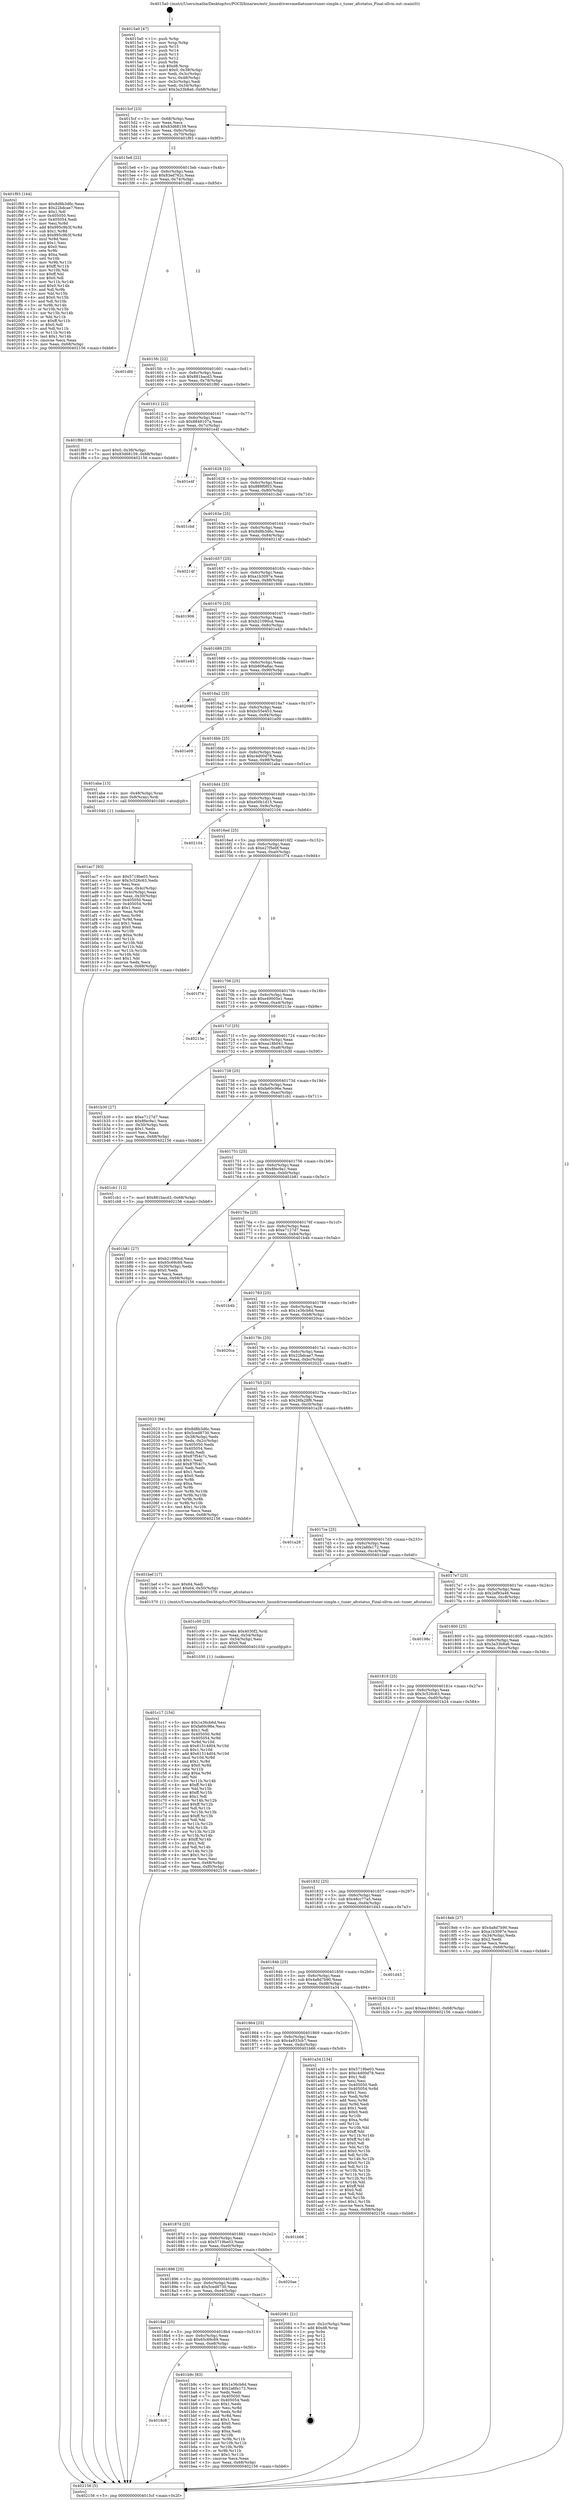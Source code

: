 digraph "0x4015a0" {
  label = "0x4015a0 (/mnt/c/Users/mathe/Desktop/tcc/POCII/binaries/extr_linuxdriversmediatunerstuner-simple.c_tuner_afcstatus_Final-ollvm.out::main(0))"
  labelloc = "t"
  node[shape=record]

  Entry [label="",width=0.3,height=0.3,shape=circle,fillcolor=black,style=filled]
  "0x4015cf" [label="{
     0x4015cf [23]\l
     | [instrs]\l
     &nbsp;&nbsp;0x4015cf \<+3\>: mov -0x68(%rbp),%eax\l
     &nbsp;&nbsp;0x4015d2 \<+2\>: mov %eax,%ecx\l
     &nbsp;&nbsp;0x4015d4 \<+6\>: sub $0x83d68159,%ecx\l
     &nbsp;&nbsp;0x4015da \<+3\>: mov %eax,-0x6c(%rbp)\l
     &nbsp;&nbsp;0x4015dd \<+3\>: mov %ecx,-0x70(%rbp)\l
     &nbsp;&nbsp;0x4015e0 \<+6\>: je 0000000000401f93 \<main+0x9f3\>\l
  }"]
  "0x401f93" [label="{
     0x401f93 [144]\l
     | [instrs]\l
     &nbsp;&nbsp;0x401f93 \<+5\>: mov $0x8d8b3d6c,%eax\l
     &nbsp;&nbsp;0x401f98 \<+5\>: mov $0x22bdcae7,%ecx\l
     &nbsp;&nbsp;0x401f9d \<+2\>: mov $0x1,%dl\l
     &nbsp;&nbsp;0x401f9f \<+7\>: mov 0x405050,%esi\l
     &nbsp;&nbsp;0x401fa6 \<+7\>: mov 0x405054,%edi\l
     &nbsp;&nbsp;0x401fad \<+3\>: mov %esi,%r8d\l
     &nbsp;&nbsp;0x401fb0 \<+7\>: add $0x995c9b3f,%r8d\l
     &nbsp;&nbsp;0x401fb7 \<+4\>: sub $0x1,%r8d\l
     &nbsp;&nbsp;0x401fbb \<+7\>: sub $0x995c9b3f,%r8d\l
     &nbsp;&nbsp;0x401fc2 \<+4\>: imul %r8d,%esi\l
     &nbsp;&nbsp;0x401fc6 \<+3\>: and $0x1,%esi\l
     &nbsp;&nbsp;0x401fc9 \<+3\>: cmp $0x0,%esi\l
     &nbsp;&nbsp;0x401fcc \<+4\>: sete %r9b\l
     &nbsp;&nbsp;0x401fd0 \<+3\>: cmp $0xa,%edi\l
     &nbsp;&nbsp;0x401fd3 \<+4\>: setl %r10b\l
     &nbsp;&nbsp;0x401fd7 \<+3\>: mov %r9b,%r11b\l
     &nbsp;&nbsp;0x401fda \<+4\>: xor $0xff,%r11b\l
     &nbsp;&nbsp;0x401fde \<+3\>: mov %r10b,%bl\l
     &nbsp;&nbsp;0x401fe1 \<+3\>: xor $0xff,%bl\l
     &nbsp;&nbsp;0x401fe4 \<+3\>: xor $0x0,%dl\l
     &nbsp;&nbsp;0x401fe7 \<+3\>: mov %r11b,%r14b\l
     &nbsp;&nbsp;0x401fea \<+4\>: and $0x0,%r14b\l
     &nbsp;&nbsp;0x401fee \<+3\>: and %dl,%r9b\l
     &nbsp;&nbsp;0x401ff1 \<+3\>: mov %bl,%r15b\l
     &nbsp;&nbsp;0x401ff4 \<+4\>: and $0x0,%r15b\l
     &nbsp;&nbsp;0x401ff8 \<+3\>: and %dl,%r10b\l
     &nbsp;&nbsp;0x401ffb \<+3\>: or %r9b,%r14b\l
     &nbsp;&nbsp;0x401ffe \<+3\>: or %r10b,%r15b\l
     &nbsp;&nbsp;0x402001 \<+3\>: xor %r15b,%r14b\l
     &nbsp;&nbsp;0x402004 \<+3\>: or %bl,%r11b\l
     &nbsp;&nbsp;0x402007 \<+4\>: xor $0xff,%r11b\l
     &nbsp;&nbsp;0x40200b \<+3\>: or $0x0,%dl\l
     &nbsp;&nbsp;0x40200e \<+3\>: and %dl,%r11b\l
     &nbsp;&nbsp;0x402011 \<+3\>: or %r11b,%r14b\l
     &nbsp;&nbsp;0x402014 \<+4\>: test $0x1,%r14b\l
     &nbsp;&nbsp;0x402018 \<+3\>: cmovne %ecx,%eax\l
     &nbsp;&nbsp;0x40201b \<+3\>: mov %eax,-0x68(%rbp)\l
     &nbsp;&nbsp;0x40201e \<+5\>: jmp 0000000000402156 \<main+0xbb6\>\l
  }"]
  "0x4015e6" [label="{
     0x4015e6 [22]\l
     | [instrs]\l
     &nbsp;&nbsp;0x4015e6 \<+5\>: jmp 00000000004015eb \<main+0x4b\>\l
     &nbsp;&nbsp;0x4015eb \<+3\>: mov -0x6c(%rbp),%eax\l
     &nbsp;&nbsp;0x4015ee \<+5\>: sub $0x83ed762c,%eax\l
     &nbsp;&nbsp;0x4015f3 \<+3\>: mov %eax,-0x74(%rbp)\l
     &nbsp;&nbsp;0x4015f6 \<+6\>: je 0000000000401dfd \<main+0x85d\>\l
  }"]
  Exit [label="",width=0.3,height=0.3,shape=circle,fillcolor=black,style=filled,peripheries=2]
  "0x401dfd" [label="{
     0x401dfd\l
  }", style=dashed]
  "0x4015fc" [label="{
     0x4015fc [22]\l
     | [instrs]\l
     &nbsp;&nbsp;0x4015fc \<+5\>: jmp 0000000000401601 \<main+0x61\>\l
     &nbsp;&nbsp;0x401601 \<+3\>: mov -0x6c(%rbp),%eax\l
     &nbsp;&nbsp;0x401604 \<+5\>: sub $0x881bacd3,%eax\l
     &nbsp;&nbsp;0x401609 \<+3\>: mov %eax,-0x78(%rbp)\l
     &nbsp;&nbsp;0x40160c \<+6\>: je 0000000000401f80 \<main+0x9e0\>\l
  }"]
  "0x401c17" [label="{
     0x401c17 [154]\l
     | [instrs]\l
     &nbsp;&nbsp;0x401c17 \<+5\>: mov $0x1e36cb6d,%esi\l
     &nbsp;&nbsp;0x401c1c \<+5\>: mov $0xfa60c96e,%ecx\l
     &nbsp;&nbsp;0x401c21 \<+2\>: mov $0x1,%dl\l
     &nbsp;&nbsp;0x401c23 \<+8\>: mov 0x405050,%r8d\l
     &nbsp;&nbsp;0x401c2b \<+8\>: mov 0x405054,%r9d\l
     &nbsp;&nbsp;0x401c33 \<+3\>: mov %r8d,%r10d\l
     &nbsp;&nbsp;0x401c36 \<+7\>: sub $0x61514d04,%r10d\l
     &nbsp;&nbsp;0x401c3d \<+4\>: sub $0x1,%r10d\l
     &nbsp;&nbsp;0x401c41 \<+7\>: add $0x61514d04,%r10d\l
     &nbsp;&nbsp;0x401c48 \<+4\>: imul %r10d,%r8d\l
     &nbsp;&nbsp;0x401c4c \<+4\>: and $0x1,%r8d\l
     &nbsp;&nbsp;0x401c50 \<+4\>: cmp $0x0,%r8d\l
     &nbsp;&nbsp;0x401c54 \<+4\>: sete %r11b\l
     &nbsp;&nbsp;0x401c58 \<+4\>: cmp $0xa,%r9d\l
     &nbsp;&nbsp;0x401c5c \<+3\>: setl %bl\l
     &nbsp;&nbsp;0x401c5f \<+3\>: mov %r11b,%r14b\l
     &nbsp;&nbsp;0x401c62 \<+4\>: xor $0xff,%r14b\l
     &nbsp;&nbsp;0x401c66 \<+3\>: mov %bl,%r15b\l
     &nbsp;&nbsp;0x401c69 \<+4\>: xor $0xff,%r15b\l
     &nbsp;&nbsp;0x401c6d \<+3\>: xor $0x1,%dl\l
     &nbsp;&nbsp;0x401c70 \<+3\>: mov %r14b,%r12b\l
     &nbsp;&nbsp;0x401c73 \<+4\>: and $0xff,%r12b\l
     &nbsp;&nbsp;0x401c77 \<+3\>: and %dl,%r11b\l
     &nbsp;&nbsp;0x401c7a \<+3\>: mov %r15b,%r13b\l
     &nbsp;&nbsp;0x401c7d \<+4\>: and $0xff,%r13b\l
     &nbsp;&nbsp;0x401c81 \<+2\>: and %dl,%bl\l
     &nbsp;&nbsp;0x401c83 \<+3\>: or %r11b,%r12b\l
     &nbsp;&nbsp;0x401c86 \<+3\>: or %bl,%r13b\l
     &nbsp;&nbsp;0x401c89 \<+3\>: xor %r13b,%r12b\l
     &nbsp;&nbsp;0x401c8c \<+3\>: or %r15b,%r14b\l
     &nbsp;&nbsp;0x401c8f \<+4\>: xor $0xff,%r14b\l
     &nbsp;&nbsp;0x401c93 \<+3\>: or $0x1,%dl\l
     &nbsp;&nbsp;0x401c96 \<+3\>: and %dl,%r14b\l
     &nbsp;&nbsp;0x401c99 \<+3\>: or %r14b,%r12b\l
     &nbsp;&nbsp;0x401c9c \<+4\>: test $0x1,%r12b\l
     &nbsp;&nbsp;0x401ca0 \<+3\>: cmovne %ecx,%esi\l
     &nbsp;&nbsp;0x401ca3 \<+3\>: mov %esi,-0x68(%rbp)\l
     &nbsp;&nbsp;0x401ca6 \<+6\>: mov %eax,-0xf0(%rbp)\l
     &nbsp;&nbsp;0x401cac \<+5\>: jmp 0000000000402156 \<main+0xbb6\>\l
  }"]
  "0x401f80" [label="{
     0x401f80 [19]\l
     | [instrs]\l
     &nbsp;&nbsp;0x401f80 \<+7\>: movl $0x0,-0x38(%rbp)\l
     &nbsp;&nbsp;0x401f87 \<+7\>: movl $0x83d68159,-0x68(%rbp)\l
     &nbsp;&nbsp;0x401f8e \<+5\>: jmp 0000000000402156 \<main+0xbb6\>\l
  }"]
  "0x401612" [label="{
     0x401612 [22]\l
     | [instrs]\l
     &nbsp;&nbsp;0x401612 \<+5\>: jmp 0000000000401617 \<main+0x77\>\l
     &nbsp;&nbsp;0x401617 \<+3\>: mov -0x6c(%rbp),%eax\l
     &nbsp;&nbsp;0x40161a \<+5\>: sub $0x8848107a,%eax\l
     &nbsp;&nbsp;0x40161f \<+3\>: mov %eax,-0x7c(%rbp)\l
     &nbsp;&nbsp;0x401622 \<+6\>: je 0000000000401e4f \<main+0x8af\>\l
  }"]
  "0x401c00" [label="{
     0x401c00 [23]\l
     | [instrs]\l
     &nbsp;&nbsp;0x401c00 \<+10\>: movabs $0x4030f2,%rdi\l
     &nbsp;&nbsp;0x401c0a \<+3\>: mov %eax,-0x54(%rbp)\l
     &nbsp;&nbsp;0x401c0d \<+3\>: mov -0x54(%rbp),%esi\l
     &nbsp;&nbsp;0x401c10 \<+2\>: mov $0x0,%al\l
     &nbsp;&nbsp;0x401c12 \<+5\>: call 0000000000401030 \<printf@plt\>\l
     | [calls]\l
     &nbsp;&nbsp;0x401030 \{1\} (unknown)\l
  }"]
  "0x401e4f" [label="{
     0x401e4f\l
  }", style=dashed]
  "0x401628" [label="{
     0x401628 [22]\l
     | [instrs]\l
     &nbsp;&nbsp;0x401628 \<+5\>: jmp 000000000040162d \<main+0x8d\>\l
     &nbsp;&nbsp;0x40162d \<+3\>: mov -0x6c(%rbp),%eax\l
     &nbsp;&nbsp;0x401630 \<+5\>: sub $0x889f0f03,%eax\l
     &nbsp;&nbsp;0x401635 \<+3\>: mov %eax,-0x80(%rbp)\l
     &nbsp;&nbsp;0x401638 \<+6\>: je 0000000000401cbd \<main+0x71d\>\l
  }"]
  "0x4018c8" [label="{
     0x4018c8\l
  }", style=dashed]
  "0x401cbd" [label="{
     0x401cbd\l
  }", style=dashed]
  "0x40163e" [label="{
     0x40163e [25]\l
     | [instrs]\l
     &nbsp;&nbsp;0x40163e \<+5\>: jmp 0000000000401643 \<main+0xa3\>\l
     &nbsp;&nbsp;0x401643 \<+3\>: mov -0x6c(%rbp),%eax\l
     &nbsp;&nbsp;0x401646 \<+5\>: sub $0x8d8b3d6c,%eax\l
     &nbsp;&nbsp;0x40164b \<+6\>: mov %eax,-0x84(%rbp)\l
     &nbsp;&nbsp;0x401651 \<+6\>: je 000000000040214f \<main+0xbaf\>\l
  }"]
  "0x401b9c" [label="{
     0x401b9c [83]\l
     | [instrs]\l
     &nbsp;&nbsp;0x401b9c \<+5\>: mov $0x1e36cb6d,%eax\l
     &nbsp;&nbsp;0x401ba1 \<+5\>: mov $0x2a6fa172,%ecx\l
     &nbsp;&nbsp;0x401ba6 \<+2\>: xor %edx,%edx\l
     &nbsp;&nbsp;0x401ba8 \<+7\>: mov 0x405050,%esi\l
     &nbsp;&nbsp;0x401baf \<+7\>: mov 0x405054,%edi\l
     &nbsp;&nbsp;0x401bb6 \<+3\>: sub $0x1,%edx\l
     &nbsp;&nbsp;0x401bb9 \<+3\>: mov %esi,%r8d\l
     &nbsp;&nbsp;0x401bbc \<+3\>: add %edx,%r8d\l
     &nbsp;&nbsp;0x401bbf \<+4\>: imul %r8d,%esi\l
     &nbsp;&nbsp;0x401bc3 \<+3\>: and $0x1,%esi\l
     &nbsp;&nbsp;0x401bc6 \<+3\>: cmp $0x0,%esi\l
     &nbsp;&nbsp;0x401bc9 \<+4\>: sete %r9b\l
     &nbsp;&nbsp;0x401bcd \<+3\>: cmp $0xa,%edi\l
     &nbsp;&nbsp;0x401bd0 \<+4\>: setl %r10b\l
     &nbsp;&nbsp;0x401bd4 \<+3\>: mov %r9b,%r11b\l
     &nbsp;&nbsp;0x401bd7 \<+3\>: and %r10b,%r11b\l
     &nbsp;&nbsp;0x401bda \<+3\>: xor %r10b,%r9b\l
     &nbsp;&nbsp;0x401bdd \<+3\>: or %r9b,%r11b\l
     &nbsp;&nbsp;0x401be0 \<+4\>: test $0x1,%r11b\l
     &nbsp;&nbsp;0x401be4 \<+3\>: cmovne %ecx,%eax\l
     &nbsp;&nbsp;0x401be7 \<+3\>: mov %eax,-0x68(%rbp)\l
     &nbsp;&nbsp;0x401bea \<+5\>: jmp 0000000000402156 \<main+0xbb6\>\l
  }"]
  "0x40214f" [label="{
     0x40214f\l
  }", style=dashed]
  "0x401657" [label="{
     0x401657 [25]\l
     | [instrs]\l
     &nbsp;&nbsp;0x401657 \<+5\>: jmp 000000000040165c \<main+0xbc\>\l
     &nbsp;&nbsp;0x40165c \<+3\>: mov -0x6c(%rbp),%eax\l
     &nbsp;&nbsp;0x40165f \<+5\>: sub $0xa1b3097e,%eax\l
     &nbsp;&nbsp;0x401664 \<+6\>: mov %eax,-0x88(%rbp)\l
     &nbsp;&nbsp;0x40166a \<+6\>: je 0000000000401906 \<main+0x366\>\l
  }"]
  "0x4018af" [label="{
     0x4018af [25]\l
     | [instrs]\l
     &nbsp;&nbsp;0x4018af \<+5\>: jmp 00000000004018b4 \<main+0x314\>\l
     &nbsp;&nbsp;0x4018b4 \<+3\>: mov -0x6c(%rbp),%eax\l
     &nbsp;&nbsp;0x4018b7 \<+5\>: sub $0x65c69c69,%eax\l
     &nbsp;&nbsp;0x4018bc \<+6\>: mov %eax,-0xe8(%rbp)\l
     &nbsp;&nbsp;0x4018c2 \<+6\>: je 0000000000401b9c \<main+0x5fc\>\l
  }"]
  "0x401906" [label="{
     0x401906\l
  }", style=dashed]
  "0x401670" [label="{
     0x401670 [25]\l
     | [instrs]\l
     &nbsp;&nbsp;0x401670 \<+5\>: jmp 0000000000401675 \<main+0xd5\>\l
     &nbsp;&nbsp;0x401675 \<+3\>: mov -0x6c(%rbp),%eax\l
     &nbsp;&nbsp;0x401678 \<+5\>: sub $0xb21090cd,%eax\l
     &nbsp;&nbsp;0x40167d \<+6\>: mov %eax,-0x8c(%rbp)\l
     &nbsp;&nbsp;0x401683 \<+6\>: je 0000000000401e43 \<main+0x8a3\>\l
  }"]
  "0x402081" [label="{
     0x402081 [21]\l
     | [instrs]\l
     &nbsp;&nbsp;0x402081 \<+3\>: mov -0x2c(%rbp),%eax\l
     &nbsp;&nbsp;0x402084 \<+7\>: add $0xd8,%rsp\l
     &nbsp;&nbsp;0x40208b \<+1\>: pop %rbx\l
     &nbsp;&nbsp;0x40208c \<+2\>: pop %r12\l
     &nbsp;&nbsp;0x40208e \<+2\>: pop %r13\l
     &nbsp;&nbsp;0x402090 \<+2\>: pop %r14\l
     &nbsp;&nbsp;0x402092 \<+2\>: pop %r15\l
     &nbsp;&nbsp;0x402094 \<+1\>: pop %rbp\l
     &nbsp;&nbsp;0x402095 \<+1\>: ret\l
  }"]
  "0x401e43" [label="{
     0x401e43\l
  }", style=dashed]
  "0x401689" [label="{
     0x401689 [25]\l
     | [instrs]\l
     &nbsp;&nbsp;0x401689 \<+5\>: jmp 000000000040168e \<main+0xee\>\l
     &nbsp;&nbsp;0x40168e \<+3\>: mov -0x6c(%rbp),%eax\l
     &nbsp;&nbsp;0x401691 \<+5\>: sub $0xb606a8ac,%eax\l
     &nbsp;&nbsp;0x401696 \<+6\>: mov %eax,-0x90(%rbp)\l
     &nbsp;&nbsp;0x40169c \<+6\>: je 0000000000402096 \<main+0xaf6\>\l
  }"]
  "0x401896" [label="{
     0x401896 [25]\l
     | [instrs]\l
     &nbsp;&nbsp;0x401896 \<+5\>: jmp 000000000040189b \<main+0x2fb\>\l
     &nbsp;&nbsp;0x40189b \<+3\>: mov -0x6c(%rbp),%eax\l
     &nbsp;&nbsp;0x40189e \<+5\>: sub $0x5ced8730,%eax\l
     &nbsp;&nbsp;0x4018a3 \<+6\>: mov %eax,-0xe4(%rbp)\l
     &nbsp;&nbsp;0x4018a9 \<+6\>: je 0000000000402081 \<main+0xae1\>\l
  }"]
  "0x402096" [label="{
     0x402096\l
  }", style=dashed]
  "0x4016a2" [label="{
     0x4016a2 [25]\l
     | [instrs]\l
     &nbsp;&nbsp;0x4016a2 \<+5\>: jmp 00000000004016a7 \<main+0x107\>\l
     &nbsp;&nbsp;0x4016a7 \<+3\>: mov -0x6c(%rbp),%eax\l
     &nbsp;&nbsp;0x4016aa \<+5\>: sub $0xbc55e453,%eax\l
     &nbsp;&nbsp;0x4016af \<+6\>: mov %eax,-0x94(%rbp)\l
     &nbsp;&nbsp;0x4016b5 \<+6\>: je 0000000000401e09 \<main+0x869\>\l
  }"]
  "0x4020ae" [label="{
     0x4020ae\l
  }", style=dashed]
  "0x401e09" [label="{
     0x401e09\l
  }", style=dashed]
  "0x4016bb" [label="{
     0x4016bb [25]\l
     | [instrs]\l
     &nbsp;&nbsp;0x4016bb \<+5\>: jmp 00000000004016c0 \<main+0x120\>\l
     &nbsp;&nbsp;0x4016c0 \<+3\>: mov -0x6c(%rbp),%eax\l
     &nbsp;&nbsp;0x4016c3 \<+5\>: sub $0xc4d00d78,%eax\l
     &nbsp;&nbsp;0x4016c8 \<+6\>: mov %eax,-0x98(%rbp)\l
     &nbsp;&nbsp;0x4016ce \<+6\>: je 0000000000401aba \<main+0x51a\>\l
  }"]
  "0x40187d" [label="{
     0x40187d [25]\l
     | [instrs]\l
     &nbsp;&nbsp;0x40187d \<+5\>: jmp 0000000000401882 \<main+0x2e2\>\l
     &nbsp;&nbsp;0x401882 \<+3\>: mov -0x6c(%rbp),%eax\l
     &nbsp;&nbsp;0x401885 \<+5\>: sub $0x5719be03,%eax\l
     &nbsp;&nbsp;0x40188a \<+6\>: mov %eax,-0xe0(%rbp)\l
     &nbsp;&nbsp;0x401890 \<+6\>: je 00000000004020ae \<main+0xb0e\>\l
  }"]
  "0x401aba" [label="{
     0x401aba [13]\l
     | [instrs]\l
     &nbsp;&nbsp;0x401aba \<+4\>: mov -0x48(%rbp),%rax\l
     &nbsp;&nbsp;0x401abe \<+4\>: mov 0x8(%rax),%rdi\l
     &nbsp;&nbsp;0x401ac2 \<+5\>: call 0000000000401040 \<atoi@plt\>\l
     | [calls]\l
     &nbsp;&nbsp;0x401040 \{1\} (unknown)\l
  }"]
  "0x4016d4" [label="{
     0x4016d4 [25]\l
     | [instrs]\l
     &nbsp;&nbsp;0x4016d4 \<+5\>: jmp 00000000004016d9 \<main+0x139\>\l
     &nbsp;&nbsp;0x4016d9 \<+3\>: mov -0x6c(%rbp),%eax\l
     &nbsp;&nbsp;0x4016dc \<+5\>: sub $0xe00b1d15,%eax\l
     &nbsp;&nbsp;0x4016e1 \<+6\>: mov %eax,-0x9c(%rbp)\l
     &nbsp;&nbsp;0x4016e7 \<+6\>: je 0000000000402104 \<main+0xb64\>\l
  }"]
  "0x401b66" [label="{
     0x401b66\l
  }", style=dashed]
  "0x402104" [label="{
     0x402104\l
  }", style=dashed]
  "0x4016ed" [label="{
     0x4016ed [25]\l
     | [instrs]\l
     &nbsp;&nbsp;0x4016ed \<+5\>: jmp 00000000004016f2 \<main+0x152\>\l
     &nbsp;&nbsp;0x4016f2 \<+3\>: mov -0x6c(%rbp),%eax\l
     &nbsp;&nbsp;0x4016f5 \<+5\>: sub $0xe27f5e0f,%eax\l
     &nbsp;&nbsp;0x4016fa \<+6\>: mov %eax,-0xa0(%rbp)\l
     &nbsp;&nbsp;0x401700 \<+6\>: je 0000000000401f74 \<main+0x9d4\>\l
  }"]
  "0x401ac7" [label="{
     0x401ac7 [93]\l
     | [instrs]\l
     &nbsp;&nbsp;0x401ac7 \<+5\>: mov $0x5719be03,%ecx\l
     &nbsp;&nbsp;0x401acc \<+5\>: mov $0x3c526c63,%edx\l
     &nbsp;&nbsp;0x401ad1 \<+2\>: xor %esi,%esi\l
     &nbsp;&nbsp;0x401ad3 \<+3\>: mov %eax,-0x4c(%rbp)\l
     &nbsp;&nbsp;0x401ad6 \<+3\>: mov -0x4c(%rbp),%eax\l
     &nbsp;&nbsp;0x401ad9 \<+3\>: mov %eax,-0x30(%rbp)\l
     &nbsp;&nbsp;0x401adc \<+7\>: mov 0x405050,%eax\l
     &nbsp;&nbsp;0x401ae3 \<+8\>: mov 0x405054,%r8d\l
     &nbsp;&nbsp;0x401aeb \<+3\>: sub $0x1,%esi\l
     &nbsp;&nbsp;0x401aee \<+3\>: mov %eax,%r9d\l
     &nbsp;&nbsp;0x401af1 \<+3\>: add %esi,%r9d\l
     &nbsp;&nbsp;0x401af4 \<+4\>: imul %r9d,%eax\l
     &nbsp;&nbsp;0x401af8 \<+3\>: and $0x1,%eax\l
     &nbsp;&nbsp;0x401afb \<+3\>: cmp $0x0,%eax\l
     &nbsp;&nbsp;0x401afe \<+4\>: sete %r10b\l
     &nbsp;&nbsp;0x401b02 \<+4\>: cmp $0xa,%r8d\l
     &nbsp;&nbsp;0x401b06 \<+4\>: setl %r11b\l
     &nbsp;&nbsp;0x401b0a \<+3\>: mov %r10b,%bl\l
     &nbsp;&nbsp;0x401b0d \<+3\>: and %r11b,%bl\l
     &nbsp;&nbsp;0x401b10 \<+3\>: xor %r11b,%r10b\l
     &nbsp;&nbsp;0x401b13 \<+3\>: or %r10b,%bl\l
     &nbsp;&nbsp;0x401b16 \<+3\>: test $0x1,%bl\l
     &nbsp;&nbsp;0x401b19 \<+3\>: cmovne %edx,%ecx\l
     &nbsp;&nbsp;0x401b1c \<+3\>: mov %ecx,-0x68(%rbp)\l
     &nbsp;&nbsp;0x401b1f \<+5\>: jmp 0000000000402156 \<main+0xbb6\>\l
  }"]
  "0x401f74" [label="{
     0x401f74\l
  }", style=dashed]
  "0x401706" [label="{
     0x401706 [25]\l
     | [instrs]\l
     &nbsp;&nbsp;0x401706 \<+5\>: jmp 000000000040170b \<main+0x16b\>\l
     &nbsp;&nbsp;0x40170b \<+3\>: mov -0x6c(%rbp),%eax\l
     &nbsp;&nbsp;0x40170e \<+5\>: sub $0xe49005e1,%eax\l
     &nbsp;&nbsp;0x401713 \<+6\>: mov %eax,-0xa4(%rbp)\l
     &nbsp;&nbsp;0x401719 \<+6\>: je 000000000040213e \<main+0xb9e\>\l
  }"]
  "0x401864" [label="{
     0x401864 [25]\l
     | [instrs]\l
     &nbsp;&nbsp;0x401864 \<+5\>: jmp 0000000000401869 \<main+0x2c9\>\l
     &nbsp;&nbsp;0x401869 \<+3\>: mov -0x6c(%rbp),%eax\l
     &nbsp;&nbsp;0x40186c \<+5\>: sub $0x4a933cb7,%eax\l
     &nbsp;&nbsp;0x401871 \<+6\>: mov %eax,-0xdc(%rbp)\l
     &nbsp;&nbsp;0x401877 \<+6\>: je 0000000000401b66 \<main+0x5c6\>\l
  }"]
  "0x40213e" [label="{
     0x40213e\l
  }", style=dashed]
  "0x40171f" [label="{
     0x40171f [25]\l
     | [instrs]\l
     &nbsp;&nbsp;0x40171f \<+5\>: jmp 0000000000401724 \<main+0x184\>\l
     &nbsp;&nbsp;0x401724 \<+3\>: mov -0x6c(%rbp),%eax\l
     &nbsp;&nbsp;0x401727 \<+5\>: sub $0xea18b041,%eax\l
     &nbsp;&nbsp;0x40172c \<+6\>: mov %eax,-0xa8(%rbp)\l
     &nbsp;&nbsp;0x401732 \<+6\>: je 0000000000401b30 \<main+0x590\>\l
  }"]
  "0x401a34" [label="{
     0x401a34 [134]\l
     | [instrs]\l
     &nbsp;&nbsp;0x401a34 \<+5\>: mov $0x5719be03,%eax\l
     &nbsp;&nbsp;0x401a39 \<+5\>: mov $0xc4d00d78,%ecx\l
     &nbsp;&nbsp;0x401a3e \<+2\>: mov $0x1,%dl\l
     &nbsp;&nbsp;0x401a40 \<+2\>: xor %esi,%esi\l
     &nbsp;&nbsp;0x401a42 \<+7\>: mov 0x405050,%edi\l
     &nbsp;&nbsp;0x401a49 \<+8\>: mov 0x405054,%r8d\l
     &nbsp;&nbsp;0x401a51 \<+3\>: sub $0x1,%esi\l
     &nbsp;&nbsp;0x401a54 \<+3\>: mov %edi,%r9d\l
     &nbsp;&nbsp;0x401a57 \<+3\>: add %esi,%r9d\l
     &nbsp;&nbsp;0x401a5a \<+4\>: imul %r9d,%edi\l
     &nbsp;&nbsp;0x401a5e \<+3\>: and $0x1,%edi\l
     &nbsp;&nbsp;0x401a61 \<+3\>: cmp $0x0,%edi\l
     &nbsp;&nbsp;0x401a64 \<+4\>: sete %r10b\l
     &nbsp;&nbsp;0x401a68 \<+4\>: cmp $0xa,%r8d\l
     &nbsp;&nbsp;0x401a6c \<+4\>: setl %r11b\l
     &nbsp;&nbsp;0x401a70 \<+3\>: mov %r10b,%bl\l
     &nbsp;&nbsp;0x401a73 \<+3\>: xor $0xff,%bl\l
     &nbsp;&nbsp;0x401a76 \<+3\>: mov %r11b,%r14b\l
     &nbsp;&nbsp;0x401a79 \<+4\>: xor $0xff,%r14b\l
     &nbsp;&nbsp;0x401a7d \<+3\>: xor $0x0,%dl\l
     &nbsp;&nbsp;0x401a80 \<+3\>: mov %bl,%r15b\l
     &nbsp;&nbsp;0x401a83 \<+4\>: and $0x0,%r15b\l
     &nbsp;&nbsp;0x401a87 \<+3\>: and %dl,%r10b\l
     &nbsp;&nbsp;0x401a8a \<+3\>: mov %r14b,%r12b\l
     &nbsp;&nbsp;0x401a8d \<+4\>: and $0x0,%r12b\l
     &nbsp;&nbsp;0x401a91 \<+3\>: and %dl,%r11b\l
     &nbsp;&nbsp;0x401a94 \<+3\>: or %r10b,%r15b\l
     &nbsp;&nbsp;0x401a97 \<+3\>: or %r11b,%r12b\l
     &nbsp;&nbsp;0x401a9a \<+3\>: xor %r12b,%r15b\l
     &nbsp;&nbsp;0x401a9d \<+3\>: or %r14b,%bl\l
     &nbsp;&nbsp;0x401aa0 \<+3\>: xor $0xff,%bl\l
     &nbsp;&nbsp;0x401aa3 \<+3\>: or $0x0,%dl\l
     &nbsp;&nbsp;0x401aa6 \<+2\>: and %dl,%bl\l
     &nbsp;&nbsp;0x401aa8 \<+3\>: or %bl,%r15b\l
     &nbsp;&nbsp;0x401aab \<+4\>: test $0x1,%r15b\l
     &nbsp;&nbsp;0x401aaf \<+3\>: cmovne %ecx,%eax\l
     &nbsp;&nbsp;0x401ab2 \<+3\>: mov %eax,-0x68(%rbp)\l
     &nbsp;&nbsp;0x401ab5 \<+5\>: jmp 0000000000402156 \<main+0xbb6\>\l
  }"]
  "0x401b30" [label="{
     0x401b30 [27]\l
     | [instrs]\l
     &nbsp;&nbsp;0x401b30 \<+5\>: mov $0xe7127d7,%eax\l
     &nbsp;&nbsp;0x401b35 \<+5\>: mov $0x8fec9a1,%ecx\l
     &nbsp;&nbsp;0x401b3a \<+3\>: mov -0x30(%rbp),%edx\l
     &nbsp;&nbsp;0x401b3d \<+3\>: cmp $0x1,%edx\l
     &nbsp;&nbsp;0x401b40 \<+3\>: cmovl %ecx,%eax\l
     &nbsp;&nbsp;0x401b43 \<+3\>: mov %eax,-0x68(%rbp)\l
     &nbsp;&nbsp;0x401b46 \<+5\>: jmp 0000000000402156 \<main+0xbb6\>\l
  }"]
  "0x401738" [label="{
     0x401738 [25]\l
     | [instrs]\l
     &nbsp;&nbsp;0x401738 \<+5\>: jmp 000000000040173d \<main+0x19d\>\l
     &nbsp;&nbsp;0x40173d \<+3\>: mov -0x6c(%rbp),%eax\l
     &nbsp;&nbsp;0x401740 \<+5\>: sub $0xfa60c96e,%eax\l
     &nbsp;&nbsp;0x401745 \<+6\>: mov %eax,-0xac(%rbp)\l
     &nbsp;&nbsp;0x40174b \<+6\>: je 0000000000401cb1 \<main+0x711\>\l
  }"]
  "0x40184b" [label="{
     0x40184b [25]\l
     | [instrs]\l
     &nbsp;&nbsp;0x40184b \<+5\>: jmp 0000000000401850 \<main+0x2b0\>\l
     &nbsp;&nbsp;0x401850 \<+3\>: mov -0x6c(%rbp),%eax\l
     &nbsp;&nbsp;0x401853 \<+5\>: sub $0x4a8d7b90,%eax\l
     &nbsp;&nbsp;0x401858 \<+6\>: mov %eax,-0xd8(%rbp)\l
     &nbsp;&nbsp;0x40185e \<+6\>: je 0000000000401a34 \<main+0x494\>\l
  }"]
  "0x401cb1" [label="{
     0x401cb1 [12]\l
     | [instrs]\l
     &nbsp;&nbsp;0x401cb1 \<+7\>: movl $0x881bacd3,-0x68(%rbp)\l
     &nbsp;&nbsp;0x401cb8 \<+5\>: jmp 0000000000402156 \<main+0xbb6\>\l
  }"]
  "0x401751" [label="{
     0x401751 [25]\l
     | [instrs]\l
     &nbsp;&nbsp;0x401751 \<+5\>: jmp 0000000000401756 \<main+0x1b6\>\l
     &nbsp;&nbsp;0x401756 \<+3\>: mov -0x6c(%rbp),%eax\l
     &nbsp;&nbsp;0x401759 \<+5\>: sub $0x8fec9a1,%eax\l
     &nbsp;&nbsp;0x40175e \<+6\>: mov %eax,-0xb0(%rbp)\l
     &nbsp;&nbsp;0x401764 \<+6\>: je 0000000000401b81 \<main+0x5e1\>\l
  }"]
  "0x401d43" [label="{
     0x401d43\l
  }", style=dashed]
  "0x401b81" [label="{
     0x401b81 [27]\l
     | [instrs]\l
     &nbsp;&nbsp;0x401b81 \<+5\>: mov $0xb21090cd,%eax\l
     &nbsp;&nbsp;0x401b86 \<+5\>: mov $0x65c69c69,%ecx\l
     &nbsp;&nbsp;0x401b8b \<+3\>: mov -0x30(%rbp),%edx\l
     &nbsp;&nbsp;0x401b8e \<+3\>: cmp $0x0,%edx\l
     &nbsp;&nbsp;0x401b91 \<+3\>: cmove %ecx,%eax\l
     &nbsp;&nbsp;0x401b94 \<+3\>: mov %eax,-0x68(%rbp)\l
     &nbsp;&nbsp;0x401b97 \<+5\>: jmp 0000000000402156 \<main+0xbb6\>\l
  }"]
  "0x40176a" [label="{
     0x40176a [25]\l
     | [instrs]\l
     &nbsp;&nbsp;0x40176a \<+5\>: jmp 000000000040176f \<main+0x1cf\>\l
     &nbsp;&nbsp;0x40176f \<+3\>: mov -0x6c(%rbp),%eax\l
     &nbsp;&nbsp;0x401772 \<+5\>: sub $0xe7127d7,%eax\l
     &nbsp;&nbsp;0x401777 \<+6\>: mov %eax,-0xb4(%rbp)\l
     &nbsp;&nbsp;0x40177d \<+6\>: je 0000000000401b4b \<main+0x5ab\>\l
  }"]
  "0x401832" [label="{
     0x401832 [25]\l
     | [instrs]\l
     &nbsp;&nbsp;0x401832 \<+5\>: jmp 0000000000401837 \<main+0x297\>\l
     &nbsp;&nbsp;0x401837 \<+3\>: mov -0x6c(%rbp),%eax\l
     &nbsp;&nbsp;0x40183a \<+5\>: sub $0x48cc77a5,%eax\l
     &nbsp;&nbsp;0x40183f \<+6\>: mov %eax,-0xd4(%rbp)\l
     &nbsp;&nbsp;0x401845 \<+6\>: je 0000000000401d43 \<main+0x7a3\>\l
  }"]
  "0x401b4b" [label="{
     0x401b4b\l
  }", style=dashed]
  "0x401783" [label="{
     0x401783 [25]\l
     | [instrs]\l
     &nbsp;&nbsp;0x401783 \<+5\>: jmp 0000000000401788 \<main+0x1e8\>\l
     &nbsp;&nbsp;0x401788 \<+3\>: mov -0x6c(%rbp),%eax\l
     &nbsp;&nbsp;0x40178b \<+5\>: sub $0x1e36cb6d,%eax\l
     &nbsp;&nbsp;0x401790 \<+6\>: mov %eax,-0xb8(%rbp)\l
     &nbsp;&nbsp;0x401796 \<+6\>: je 00000000004020ca \<main+0xb2a\>\l
  }"]
  "0x401b24" [label="{
     0x401b24 [12]\l
     | [instrs]\l
     &nbsp;&nbsp;0x401b24 \<+7\>: movl $0xea18b041,-0x68(%rbp)\l
     &nbsp;&nbsp;0x401b2b \<+5\>: jmp 0000000000402156 \<main+0xbb6\>\l
  }"]
  "0x4020ca" [label="{
     0x4020ca\l
  }", style=dashed]
  "0x40179c" [label="{
     0x40179c [25]\l
     | [instrs]\l
     &nbsp;&nbsp;0x40179c \<+5\>: jmp 00000000004017a1 \<main+0x201\>\l
     &nbsp;&nbsp;0x4017a1 \<+3\>: mov -0x6c(%rbp),%eax\l
     &nbsp;&nbsp;0x4017a4 \<+5\>: sub $0x22bdcae7,%eax\l
     &nbsp;&nbsp;0x4017a9 \<+6\>: mov %eax,-0xbc(%rbp)\l
     &nbsp;&nbsp;0x4017af \<+6\>: je 0000000000402023 \<main+0xa83\>\l
  }"]
  "0x4015a0" [label="{
     0x4015a0 [47]\l
     | [instrs]\l
     &nbsp;&nbsp;0x4015a0 \<+1\>: push %rbp\l
     &nbsp;&nbsp;0x4015a1 \<+3\>: mov %rsp,%rbp\l
     &nbsp;&nbsp;0x4015a4 \<+2\>: push %r15\l
     &nbsp;&nbsp;0x4015a6 \<+2\>: push %r14\l
     &nbsp;&nbsp;0x4015a8 \<+2\>: push %r13\l
     &nbsp;&nbsp;0x4015aa \<+2\>: push %r12\l
     &nbsp;&nbsp;0x4015ac \<+1\>: push %rbx\l
     &nbsp;&nbsp;0x4015ad \<+7\>: sub $0xd8,%rsp\l
     &nbsp;&nbsp;0x4015b4 \<+7\>: movl $0x0,-0x38(%rbp)\l
     &nbsp;&nbsp;0x4015bb \<+3\>: mov %edi,-0x3c(%rbp)\l
     &nbsp;&nbsp;0x4015be \<+4\>: mov %rsi,-0x48(%rbp)\l
     &nbsp;&nbsp;0x4015c2 \<+3\>: mov -0x3c(%rbp),%edi\l
     &nbsp;&nbsp;0x4015c5 \<+3\>: mov %edi,-0x34(%rbp)\l
     &nbsp;&nbsp;0x4015c8 \<+7\>: movl $0x3a33b8a6,-0x68(%rbp)\l
  }"]
  "0x402023" [label="{
     0x402023 [94]\l
     | [instrs]\l
     &nbsp;&nbsp;0x402023 \<+5\>: mov $0x8d8b3d6c,%eax\l
     &nbsp;&nbsp;0x402028 \<+5\>: mov $0x5ced8730,%ecx\l
     &nbsp;&nbsp;0x40202d \<+3\>: mov -0x38(%rbp),%edx\l
     &nbsp;&nbsp;0x402030 \<+3\>: mov %edx,-0x2c(%rbp)\l
     &nbsp;&nbsp;0x402033 \<+7\>: mov 0x405050,%edx\l
     &nbsp;&nbsp;0x40203a \<+7\>: mov 0x405054,%esi\l
     &nbsp;&nbsp;0x402041 \<+2\>: mov %edx,%edi\l
     &nbsp;&nbsp;0x402043 \<+6\>: sub $0x87f54c7c,%edi\l
     &nbsp;&nbsp;0x402049 \<+3\>: sub $0x1,%edi\l
     &nbsp;&nbsp;0x40204c \<+6\>: add $0x87f54c7c,%edi\l
     &nbsp;&nbsp;0x402052 \<+3\>: imul %edi,%edx\l
     &nbsp;&nbsp;0x402055 \<+3\>: and $0x1,%edx\l
     &nbsp;&nbsp;0x402058 \<+3\>: cmp $0x0,%edx\l
     &nbsp;&nbsp;0x40205b \<+4\>: sete %r8b\l
     &nbsp;&nbsp;0x40205f \<+3\>: cmp $0xa,%esi\l
     &nbsp;&nbsp;0x402062 \<+4\>: setl %r9b\l
     &nbsp;&nbsp;0x402066 \<+3\>: mov %r8b,%r10b\l
     &nbsp;&nbsp;0x402069 \<+3\>: and %r9b,%r10b\l
     &nbsp;&nbsp;0x40206c \<+3\>: xor %r9b,%r8b\l
     &nbsp;&nbsp;0x40206f \<+3\>: or %r8b,%r10b\l
     &nbsp;&nbsp;0x402072 \<+4\>: test $0x1,%r10b\l
     &nbsp;&nbsp;0x402076 \<+3\>: cmovne %ecx,%eax\l
     &nbsp;&nbsp;0x402079 \<+3\>: mov %eax,-0x68(%rbp)\l
     &nbsp;&nbsp;0x40207c \<+5\>: jmp 0000000000402156 \<main+0xbb6\>\l
  }"]
  "0x4017b5" [label="{
     0x4017b5 [25]\l
     | [instrs]\l
     &nbsp;&nbsp;0x4017b5 \<+5\>: jmp 00000000004017ba \<main+0x21a\>\l
     &nbsp;&nbsp;0x4017ba \<+3\>: mov -0x6c(%rbp),%eax\l
     &nbsp;&nbsp;0x4017bd \<+5\>: sub $0x26fa28f6,%eax\l
     &nbsp;&nbsp;0x4017c2 \<+6\>: mov %eax,-0xc0(%rbp)\l
     &nbsp;&nbsp;0x4017c8 \<+6\>: je 0000000000401a28 \<main+0x488\>\l
  }"]
  "0x402156" [label="{
     0x402156 [5]\l
     | [instrs]\l
     &nbsp;&nbsp;0x402156 \<+5\>: jmp 00000000004015cf \<main+0x2f\>\l
  }"]
  "0x401a28" [label="{
     0x401a28\l
  }", style=dashed]
  "0x4017ce" [label="{
     0x4017ce [25]\l
     | [instrs]\l
     &nbsp;&nbsp;0x4017ce \<+5\>: jmp 00000000004017d3 \<main+0x233\>\l
     &nbsp;&nbsp;0x4017d3 \<+3\>: mov -0x6c(%rbp),%eax\l
     &nbsp;&nbsp;0x4017d6 \<+5\>: sub $0x2a6fa172,%eax\l
     &nbsp;&nbsp;0x4017db \<+6\>: mov %eax,-0xc4(%rbp)\l
     &nbsp;&nbsp;0x4017e1 \<+6\>: je 0000000000401bef \<main+0x64f\>\l
  }"]
  "0x401819" [label="{
     0x401819 [25]\l
     | [instrs]\l
     &nbsp;&nbsp;0x401819 \<+5\>: jmp 000000000040181e \<main+0x27e\>\l
     &nbsp;&nbsp;0x40181e \<+3\>: mov -0x6c(%rbp),%eax\l
     &nbsp;&nbsp;0x401821 \<+5\>: sub $0x3c526c63,%eax\l
     &nbsp;&nbsp;0x401826 \<+6\>: mov %eax,-0xd0(%rbp)\l
     &nbsp;&nbsp;0x40182c \<+6\>: je 0000000000401b24 \<main+0x584\>\l
  }"]
  "0x401bef" [label="{
     0x401bef [17]\l
     | [instrs]\l
     &nbsp;&nbsp;0x401bef \<+5\>: mov $0x64,%edi\l
     &nbsp;&nbsp;0x401bf4 \<+7\>: movl $0x64,-0x50(%rbp)\l
     &nbsp;&nbsp;0x401bfb \<+5\>: call 0000000000401570 \<tuner_afcstatus\>\l
     | [calls]\l
     &nbsp;&nbsp;0x401570 \{1\} (/mnt/c/Users/mathe/Desktop/tcc/POCII/binaries/extr_linuxdriversmediatunerstuner-simple.c_tuner_afcstatus_Final-ollvm.out::tuner_afcstatus)\l
  }"]
  "0x4017e7" [label="{
     0x4017e7 [25]\l
     | [instrs]\l
     &nbsp;&nbsp;0x4017e7 \<+5\>: jmp 00000000004017ec \<main+0x24c\>\l
     &nbsp;&nbsp;0x4017ec \<+3\>: mov -0x6c(%rbp),%eax\l
     &nbsp;&nbsp;0x4017ef \<+5\>: sub $0x2ef93a46,%eax\l
     &nbsp;&nbsp;0x4017f4 \<+6\>: mov %eax,-0xc8(%rbp)\l
     &nbsp;&nbsp;0x4017fa \<+6\>: je 000000000040198c \<main+0x3ec\>\l
  }"]
  "0x4018eb" [label="{
     0x4018eb [27]\l
     | [instrs]\l
     &nbsp;&nbsp;0x4018eb \<+5\>: mov $0x4a8d7b90,%eax\l
     &nbsp;&nbsp;0x4018f0 \<+5\>: mov $0xa1b3097e,%ecx\l
     &nbsp;&nbsp;0x4018f5 \<+3\>: mov -0x34(%rbp),%edx\l
     &nbsp;&nbsp;0x4018f8 \<+3\>: cmp $0x2,%edx\l
     &nbsp;&nbsp;0x4018fb \<+3\>: cmovne %ecx,%eax\l
     &nbsp;&nbsp;0x4018fe \<+3\>: mov %eax,-0x68(%rbp)\l
     &nbsp;&nbsp;0x401901 \<+5\>: jmp 0000000000402156 \<main+0xbb6\>\l
  }"]
  "0x40198c" [label="{
     0x40198c\l
  }", style=dashed]
  "0x401800" [label="{
     0x401800 [25]\l
     | [instrs]\l
     &nbsp;&nbsp;0x401800 \<+5\>: jmp 0000000000401805 \<main+0x265\>\l
     &nbsp;&nbsp;0x401805 \<+3\>: mov -0x6c(%rbp),%eax\l
     &nbsp;&nbsp;0x401808 \<+5\>: sub $0x3a33b8a6,%eax\l
     &nbsp;&nbsp;0x40180d \<+6\>: mov %eax,-0xcc(%rbp)\l
     &nbsp;&nbsp;0x401813 \<+6\>: je 00000000004018eb \<main+0x34b\>\l
  }"]
  Entry -> "0x4015a0" [label=" 1"]
  "0x4015cf" -> "0x401f93" [label=" 1"]
  "0x4015cf" -> "0x4015e6" [label=" 12"]
  "0x402081" -> Exit [label=" 1"]
  "0x4015e6" -> "0x401dfd" [label=" 0"]
  "0x4015e6" -> "0x4015fc" [label=" 12"]
  "0x402023" -> "0x402156" [label=" 1"]
  "0x4015fc" -> "0x401f80" [label=" 1"]
  "0x4015fc" -> "0x401612" [label=" 11"]
  "0x401f93" -> "0x402156" [label=" 1"]
  "0x401612" -> "0x401e4f" [label=" 0"]
  "0x401612" -> "0x401628" [label=" 11"]
  "0x401f80" -> "0x402156" [label=" 1"]
  "0x401628" -> "0x401cbd" [label=" 0"]
  "0x401628" -> "0x40163e" [label=" 11"]
  "0x401cb1" -> "0x402156" [label=" 1"]
  "0x40163e" -> "0x40214f" [label=" 0"]
  "0x40163e" -> "0x401657" [label=" 11"]
  "0x401c17" -> "0x402156" [label=" 1"]
  "0x401657" -> "0x401906" [label=" 0"]
  "0x401657" -> "0x401670" [label=" 11"]
  "0x401bef" -> "0x401c00" [label=" 1"]
  "0x401670" -> "0x401e43" [label=" 0"]
  "0x401670" -> "0x401689" [label=" 11"]
  "0x401b9c" -> "0x402156" [label=" 1"]
  "0x401689" -> "0x402096" [label=" 0"]
  "0x401689" -> "0x4016a2" [label=" 11"]
  "0x4018af" -> "0x401b9c" [label=" 1"]
  "0x4016a2" -> "0x401e09" [label=" 0"]
  "0x4016a2" -> "0x4016bb" [label=" 11"]
  "0x401c00" -> "0x401c17" [label=" 1"]
  "0x4016bb" -> "0x401aba" [label=" 1"]
  "0x4016bb" -> "0x4016d4" [label=" 10"]
  "0x401896" -> "0x402081" [label=" 1"]
  "0x4016d4" -> "0x402104" [label=" 0"]
  "0x4016d4" -> "0x4016ed" [label=" 10"]
  "0x4018af" -> "0x4018c8" [label=" 0"]
  "0x4016ed" -> "0x401f74" [label=" 0"]
  "0x4016ed" -> "0x401706" [label=" 10"]
  "0x40187d" -> "0x4020ae" [label=" 0"]
  "0x401706" -> "0x40213e" [label=" 0"]
  "0x401706" -> "0x40171f" [label=" 10"]
  "0x401896" -> "0x4018af" [label=" 1"]
  "0x40171f" -> "0x401b30" [label=" 1"]
  "0x40171f" -> "0x401738" [label=" 9"]
  "0x401864" -> "0x40187d" [label=" 2"]
  "0x401738" -> "0x401cb1" [label=" 1"]
  "0x401738" -> "0x401751" [label=" 8"]
  "0x40187d" -> "0x401896" [label=" 2"]
  "0x401751" -> "0x401b81" [label=" 1"]
  "0x401751" -> "0x40176a" [label=" 7"]
  "0x401b81" -> "0x402156" [label=" 1"]
  "0x40176a" -> "0x401b4b" [label=" 0"]
  "0x40176a" -> "0x401783" [label=" 7"]
  "0x401b24" -> "0x402156" [label=" 1"]
  "0x401783" -> "0x4020ca" [label=" 0"]
  "0x401783" -> "0x40179c" [label=" 7"]
  "0x401ac7" -> "0x402156" [label=" 1"]
  "0x40179c" -> "0x402023" [label=" 1"]
  "0x40179c" -> "0x4017b5" [label=" 6"]
  "0x401a34" -> "0x402156" [label=" 1"]
  "0x4017b5" -> "0x401a28" [label=" 0"]
  "0x4017b5" -> "0x4017ce" [label=" 6"]
  "0x40184b" -> "0x401864" [label=" 2"]
  "0x4017ce" -> "0x401bef" [label=" 1"]
  "0x4017ce" -> "0x4017e7" [label=" 5"]
  "0x40184b" -> "0x401a34" [label=" 1"]
  "0x4017e7" -> "0x40198c" [label=" 0"]
  "0x4017e7" -> "0x401800" [label=" 5"]
  "0x401864" -> "0x401b66" [label=" 0"]
  "0x401800" -> "0x4018eb" [label=" 1"]
  "0x401800" -> "0x401819" [label=" 4"]
  "0x4018eb" -> "0x402156" [label=" 1"]
  "0x4015a0" -> "0x4015cf" [label=" 1"]
  "0x402156" -> "0x4015cf" [label=" 12"]
  "0x401aba" -> "0x401ac7" [label=" 1"]
  "0x401819" -> "0x401b24" [label=" 1"]
  "0x401819" -> "0x401832" [label=" 3"]
  "0x401b30" -> "0x402156" [label=" 1"]
  "0x401832" -> "0x401d43" [label=" 0"]
  "0x401832" -> "0x40184b" [label=" 3"]
}
